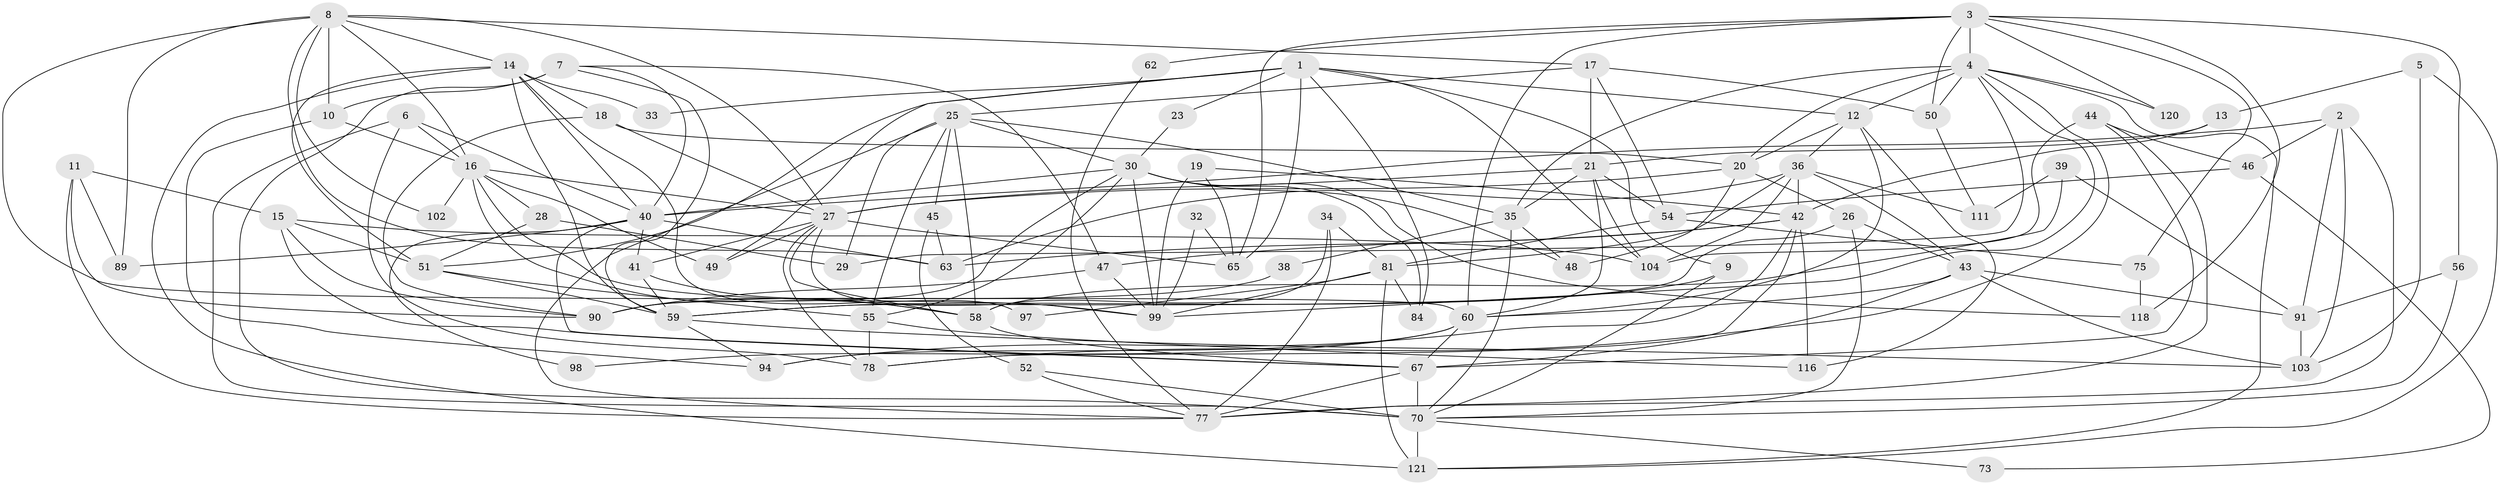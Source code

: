 // Generated by graph-tools (version 1.1) at 2025/24/03/03/25 07:24:01]
// undirected, 80 vertices, 200 edges
graph export_dot {
graph [start="1"]
  node [color=gray90,style=filled];
  1 [super="+115"];
  2;
  3 [super="+71"];
  4 [super="+101"];
  5 [super="+88"];
  6 [super="+24"];
  7 [super="+76"];
  8 [super="+85"];
  9;
  10 [super="+64"];
  11 [super="+37"];
  12 [super="+69"];
  13;
  14 [super="+22"];
  15 [super="+72"];
  16 [super="+112"];
  17 [super="+105"];
  18 [super="+110"];
  19;
  20 [super="+122"];
  21 [super="+119"];
  23;
  25;
  26;
  27 [super="+87"];
  28;
  29;
  30 [super="+31"];
  32;
  33;
  34;
  35 [super="+68"];
  36 [super="+86"];
  38;
  39;
  40 [super="+66"];
  41 [super="+53"];
  42 [super="+95"];
  43 [super="+57"];
  44;
  45;
  46 [super="+83"];
  47 [super="+113"];
  48;
  49;
  50 [super="+74"];
  51 [super="+80"];
  52;
  54;
  55 [super="+107"];
  56;
  58 [super="+100"];
  59 [super="+61"];
  60 [super="+106"];
  62;
  63 [super="+96"];
  65 [super="+125"];
  67 [super="+117"];
  70 [super="+93"];
  73;
  75 [super="+79"];
  77 [super="+108"];
  78 [super="+124"];
  81 [super="+82"];
  84;
  89;
  90 [super="+92"];
  91 [super="+109"];
  94;
  97;
  98;
  99 [super="+123"];
  102;
  103;
  104 [super="+114"];
  111;
  116;
  118;
  120;
  121;
  1 -- 84;
  1 -- 104;
  1 -- 33;
  1 -- 65;
  1 -- 49;
  1 -- 23;
  1 -- 9;
  1 -- 51;
  1 -- 12;
  2 -- 103;
  2 -- 46;
  2 -- 91;
  2 -- 77;
  2 -- 40;
  3 -- 56;
  3 -- 50;
  3 -- 118;
  3 -- 65;
  3 -- 4;
  3 -- 120;
  3 -- 75;
  3 -- 60;
  3 -- 62;
  4 -- 29;
  4 -- 35;
  4 -- 121;
  4 -- 50;
  4 -- 99;
  4 -- 20;
  4 -- 120;
  4 -- 78;
  4 -- 12;
  5 -- 121;
  5 -- 13;
  5 -- 103;
  6 -- 16;
  6 -- 70 [weight=2];
  6 -- 78;
  6 -- 40;
  7 -- 40;
  7 -- 70 [weight=2];
  7 -- 10 [weight=2];
  7 -- 47;
  7 -- 59;
  8 -- 89;
  8 -- 10;
  8 -- 14;
  8 -- 16;
  8 -- 60;
  8 -- 17;
  8 -- 102;
  8 -- 63;
  8 -- 27;
  9 -- 70;
  9 -- 59;
  10 -- 16;
  10 -- 94;
  11 -- 89;
  11 -- 15;
  11 -- 90;
  11 -- 77;
  12 -- 20;
  12 -- 60;
  12 -- 36;
  12 -- 116;
  13 -- 21;
  13 -- 42;
  14 -- 97;
  14 -- 33;
  14 -- 51;
  14 -- 121;
  14 -- 59;
  14 -- 18;
  14 -- 40;
  15 -- 51;
  15 -- 90;
  15 -- 104;
  15 -- 67;
  16 -- 27;
  16 -- 28;
  16 -- 99;
  16 -- 49;
  16 -- 102;
  16 -- 58;
  17 -- 25;
  17 -- 21;
  17 -- 50;
  17 -- 54;
  18 -- 27;
  18 -- 20;
  18 -- 90;
  19 -- 42;
  19 -- 65;
  19 -- 99;
  20 -- 26;
  20 -- 48;
  20 -- 27;
  21 -- 60;
  21 -- 54;
  21 -- 104;
  21 -- 35 [weight=2];
  21 -- 27;
  23 -- 30;
  25 -- 29;
  25 -- 30;
  25 -- 45;
  25 -- 35;
  25 -- 55;
  25 -- 77;
  25 -- 58;
  26 -- 43;
  26 -- 59;
  26 -- 70;
  27 -- 49;
  27 -- 41;
  27 -- 78;
  27 -- 65;
  27 -- 99;
  27 -- 58;
  28 -- 51;
  28 -- 29;
  30 -- 84;
  30 -- 48;
  30 -- 118;
  30 -- 99;
  30 -- 55;
  30 -- 90;
  30 -- 40;
  32 -- 65;
  32 -- 99;
  34 -- 81;
  34 -- 77;
  34 -- 58;
  35 -- 48;
  35 -- 38;
  35 -- 70;
  36 -- 43;
  36 -- 63;
  36 -- 111;
  36 -- 104;
  36 -- 81;
  36 -- 42;
  38 -- 90;
  39 -- 58;
  39 -- 111;
  39 -- 91;
  40 -- 89;
  40 -- 63;
  40 -- 98;
  40 -- 67;
  40 -- 41;
  41 -- 59;
  41 -- 58;
  42 -- 63;
  42 -- 116;
  42 -- 94;
  42 -- 78;
  42 -- 47;
  43 -- 60;
  43 -- 103;
  43 -- 67;
  43 -- 91;
  44 -- 77;
  44 -- 104;
  44 -- 67;
  44 -- 46;
  45 -- 52;
  45 -- 63;
  46 -- 54;
  46 -- 73;
  47 -- 99;
  47 -- 90;
  50 -- 111;
  51 -- 59;
  51 -- 55;
  52 -- 70;
  52 -- 77;
  54 -- 75;
  54 -- 81;
  55 -- 116;
  55 -- 78;
  56 -- 70;
  56 -- 91;
  58 -- 67;
  59 -- 103;
  59 -- 94;
  60 -- 98;
  60 -- 94;
  60 -- 67;
  62 -- 77;
  67 -- 70;
  67 -- 77;
  70 -- 73;
  70 -- 121;
  75 -- 118;
  81 -- 99;
  81 -- 84;
  81 -- 97;
  81 -- 121;
  91 -- 103;
}
